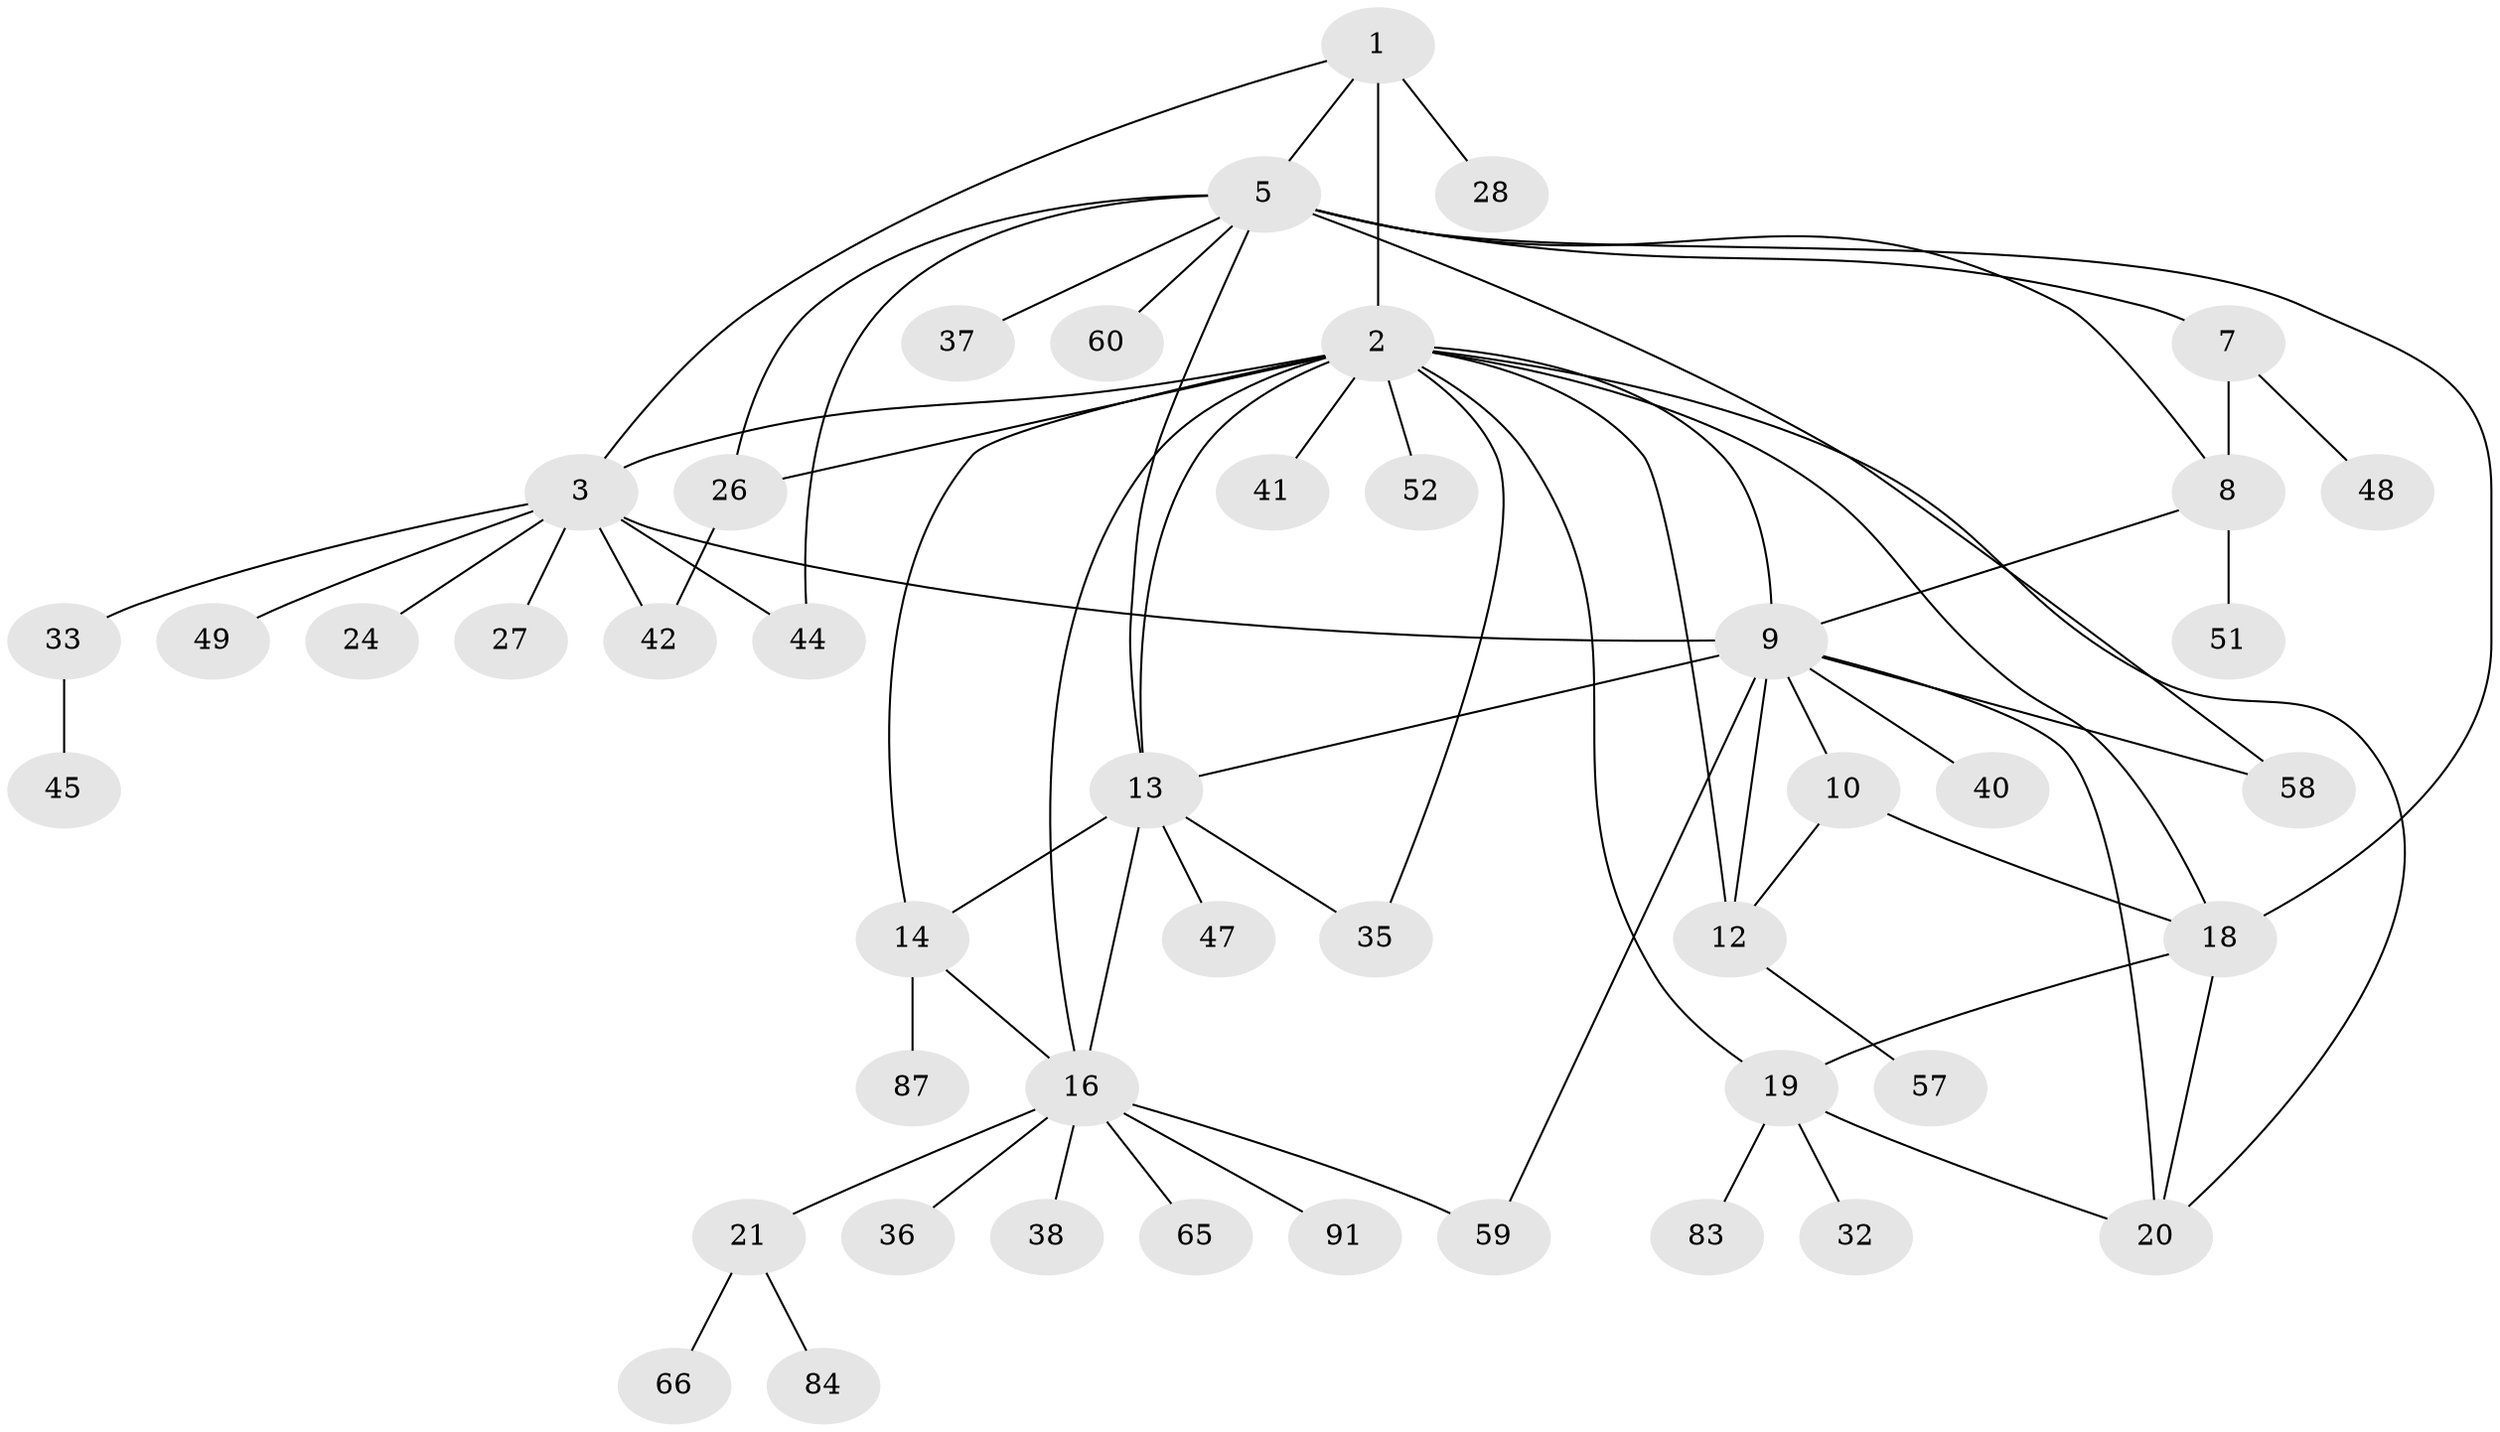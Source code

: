 // original degree distribution, {5: 0.06521739130434782, 6: 0.03260869565217391, 10: 0.021739130434782608, 9: 0.021739130434782608, 8: 0.010869565217391304, 4: 0.021739130434782608, 12: 0.010869565217391304, 11: 0.021739130434782608, 7: 0.010869565217391304, 3: 0.03260869565217391, 1: 0.45652173913043476, 2: 0.29347826086956524}
// Generated by graph-tools (version 1.1) at 2025/19/03/04/25 18:19:49]
// undirected, 46 vertices, 68 edges
graph export_dot {
graph [start="1"]
  node [color=gray90,style=filled];
  1;
  2 [super="+4+17+39"];
  3;
  5 [super="+85+67+86+80+6"];
  7 [super="+43+53"];
  8;
  9 [super="+54+23+22+11+30"];
  10 [super="+29"];
  12 [super="+77"];
  13 [super="+46+15+76+92+68+74"];
  14 [super="+31+34"];
  16;
  18;
  19 [super="+69"];
  20;
  21;
  24;
  26 [super="+82"];
  27 [super="+62"];
  28;
  32 [super="+71"];
  33;
  35;
  36;
  37;
  38;
  40;
  41;
  42;
  44;
  45;
  47;
  48;
  49 [super="+56"];
  51;
  52 [super="+78"];
  57;
  58;
  59;
  60 [super="+79"];
  65;
  66 [super="+70"];
  83;
  84;
  87;
  91;
  1 -- 2 [weight=2];
  1 -- 3;
  1 -- 28;
  1 -- 5;
  2 -- 3 [weight=2];
  2 -- 14;
  2 -- 41;
  2 -- 26;
  2 -- 12;
  2 -- 35;
  2 -- 9 [weight=2];
  2 -- 13 [weight=2];
  2 -- 16;
  2 -- 18;
  2 -- 19;
  2 -- 20;
  2 -- 52;
  3 -- 24;
  3 -- 27;
  3 -- 33;
  3 -- 42;
  3 -- 44;
  3 -- 49;
  3 -- 9;
  5 -- 7 [weight=2];
  5 -- 8 [weight=2];
  5 -- 37;
  5 -- 44;
  5 -- 13;
  5 -- 26;
  5 -- 18;
  5 -- 58;
  5 -- 60;
  7 -- 8;
  7 -- 48;
  8 -- 51;
  8 -- 9;
  9 -- 10 [weight=2];
  9 -- 12 [weight=2];
  9 -- 40;
  9 -- 13;
  9 -- 20;
  9 -- 58;
  9 -- 59;
  10 -- 12;
  10 -- 18;
  12 -- 57;
  13 -- 14 [weight=2];
  13 -- 16 [weight=2];
  13 -- 35;
  13 -- 47;
  14 -- 16;
  14 -- 87;
  16 -- 21;
  16 -- 36;
  16 -- 38;
  16 -- 59;
  16 -- 65;
  16 -- 91;
  18 -- 19;
  18 -- 20;
  19 -- 20;
  19 -- 32;
  19 -- 83;
  21 -- 66;
  21 -- 84;
  26 -- 42;
  33 -- 45;
}
